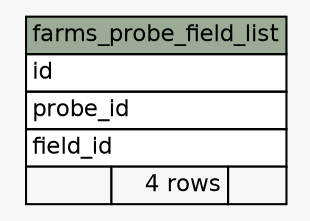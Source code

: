 // dot 2.34.0 on Mac OS X 10.9.1
// SchemaSpy rev Unknown
digraph "farms_probe_field_list" {
  graph [
    rankdir="RL"
    bgcolor="#f7f7f7"
    nodesep="0.18"
    ranksep="0.46"
    fontname="Helvetica"
    fontsize="11"
  ];
  node [
    fontname="Helvetica"
    fontsize="11"
    shape="plaintext"
  ];
  edge [
    arrowsize="0.8"
  ];
  "farms_probe_field_list" [
    label=<
    <TABLE BORDER="0" CELLBORDER="1" CELLSPACING="0" BGCOLOR="#ffffff">
      <TR><TD COLSPAN="3" BGCOLOR="#9bab96" ALIGN="CENTER">farms_probe_field_list</TD></TR>
      <TR><TD PORT="id" COLSPAN="3" ALIGN="LEFT">id</TD></TR>
      <TR><TD PORT="probe_id" COLSPAN="3" ALIGN="LEFT">probe_id</TD></TR>
      <TR><TD PORT="field_id" COLSPAN="3" ALIGN="LEFT">field_id</TD></TR>
      <TR><TD ALIGN="LEFT" BGCOLOR="#f7f7f7">  </TD><TD ALIGN="RIGHT" BGCOLOR="#f7f7f7">4 rows</TD><TD ALIGN="RIGHT" BGCOLOR="#f7f7f7">  </TD></TR>
    </TABLE>>
    URL="tables/farms_probe_field_list.html"
    tooltip="farms_probe_field_list"
  ];
}
